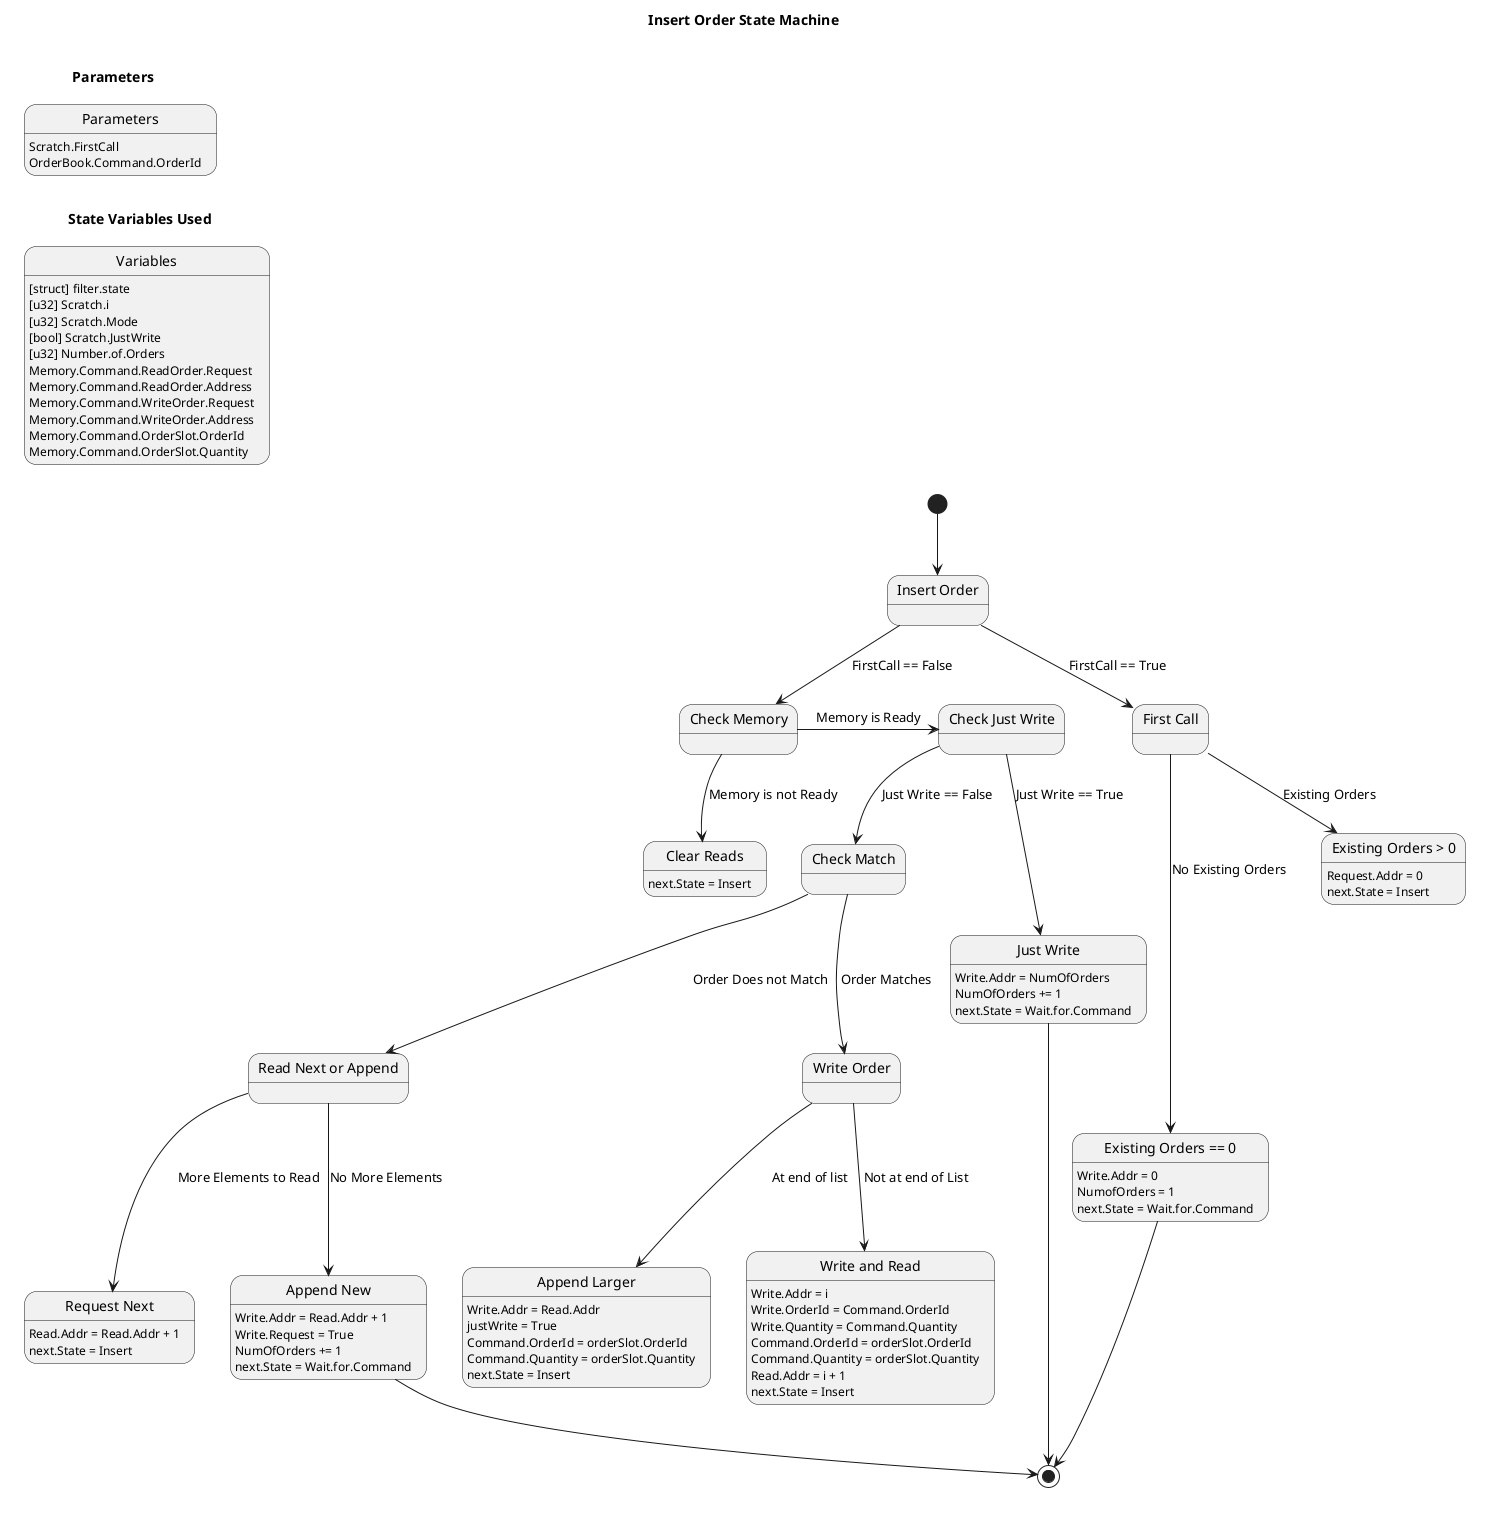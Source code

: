 @startuml 04_insert_order_state
hide empty description

title Insert Order State Machine

label InsertOrder[
{{
    title Parameters
    state "Parameters" as parameters
        parameters: Scratch.FirstCall
        parameters: OrderBook.Command.OrderId
}}

{{
    title State Variables Used
    state "Variables" as variables
        variables: [struct] filter.state
        variables: [u32] Scratch.i
        variables: [u32] Scratch.Mode
        variables: [bool] Scratch.JustWrite
        variables: [u32] Number.of.Orders
        variables: Memory.Command.ReadOrder.Request
        variables: Memory.Command.ReadOrder.Address
        variables: Memory.Command.WriteOrder.Request
        variables: Memory.Command.WriteOrder.Address
        variables: Memory.Command.OrderSlot.OrderId
        variables: Memory.Command.OrderSlot.Quantity
}}

{{

[*] --> insert_order

state "Insert Order" as insert_order

insert_order --> first_call: FirstCall == True

state "First Call" as first_call

state "Existing Orders > 0" as existing_orders_gt_0
    existing_orders_gt_0: Request.Addr = 0
    existing_orders_gt_0: next.State = Insert
state "Existing Orders == 0" as existing_orders_eg_0
    existing_orders_eg_0: Write.Addr = 0
    existing_orders_eg_0: NumofOrders = 1
    existing_orders_eg_0: next.State = Wait.for.Command

first_call --> existing_orders_gt_0: Existing Orders
first_call --> existing_orders_eg_0: No Existing Orders
'existing_orders_gt_0 --> insert_order ' Leaf
existing_orders_eg_0 --> [*]

insert_order --> check_memory: FirstCall == False

state "Check Memory" as check_memory

state "Clear Reads" as clear_reads: next.State = Insert
state "Check Just Write" as check_just_write

state "Just Write" as just_write
    just_write: Write.Addr = NumOfOrders
    just_write: NumOfOrders += 1
    just_write: next.State = Wait.for.Command

    check_memory --> clear_reads: Memory is not Ready
    'clear_reads --> insert_order ' Leaf
    check_memory -> check_just_write: Memory is Ready

    check_just_write --> just_write: Just Write == True
    just_write --> [*]
    check_just_write --> check_match: Just Write == False

' Check Match
state "Check Match" as check_match

state "Write Order" as write_order
state "Write and Read" as write_and_read
    write_and_read: Write.Addr = i
    write_and_read:  Write.OrderId = Command.OrderId
    write_and_read:  Write.Quantity = Command.Quantity
    write_and_read:  Command.OrderId = orderSlot.OrderId
    write_and_read:  Command.Quantity = orderSlot.Quantity
    write_and_read: Read.Addr = i + 1
    write_and_read: next.State = Insert

    state "Append Larger" as append_larger: Write.Addr = Read.Addr
        append_larger: justWrite = True
        append_larger: Command.OrderId = orderSlot.OrderId
        append_larger: Command.Quantity = orderSlot.Quantity
        append_larger: next.State = Insert

    state "Read Next or Append" as read_next
    state "Append New" as append_new: Write.Addr = Read.Addr + 1
        append_new: Write.Request = True
        append_new: NumOfOrders += 1
        append_new: next.State = Wait.for.Command
    state "Request Next" as request_next: Read.Addr = Read.Addr + 1
        request_next: next.State = Insert

' Check Match
check_match --> write_order: Order Matches
write_order --> write_and_read: Not at end of List
' write_and_read --> insert_order ' Leaf
write_order --> append_larger: At end of list
' append_larger --> insert_order ' Leaf

check_match --> read_next: Order Does not Match

read_next --> append_new: No More Elements
read_next --> request_next: More Elements to Read

'request_next --> insert_order ' Leaf

append_new --> [*]

}}
]

@enduml